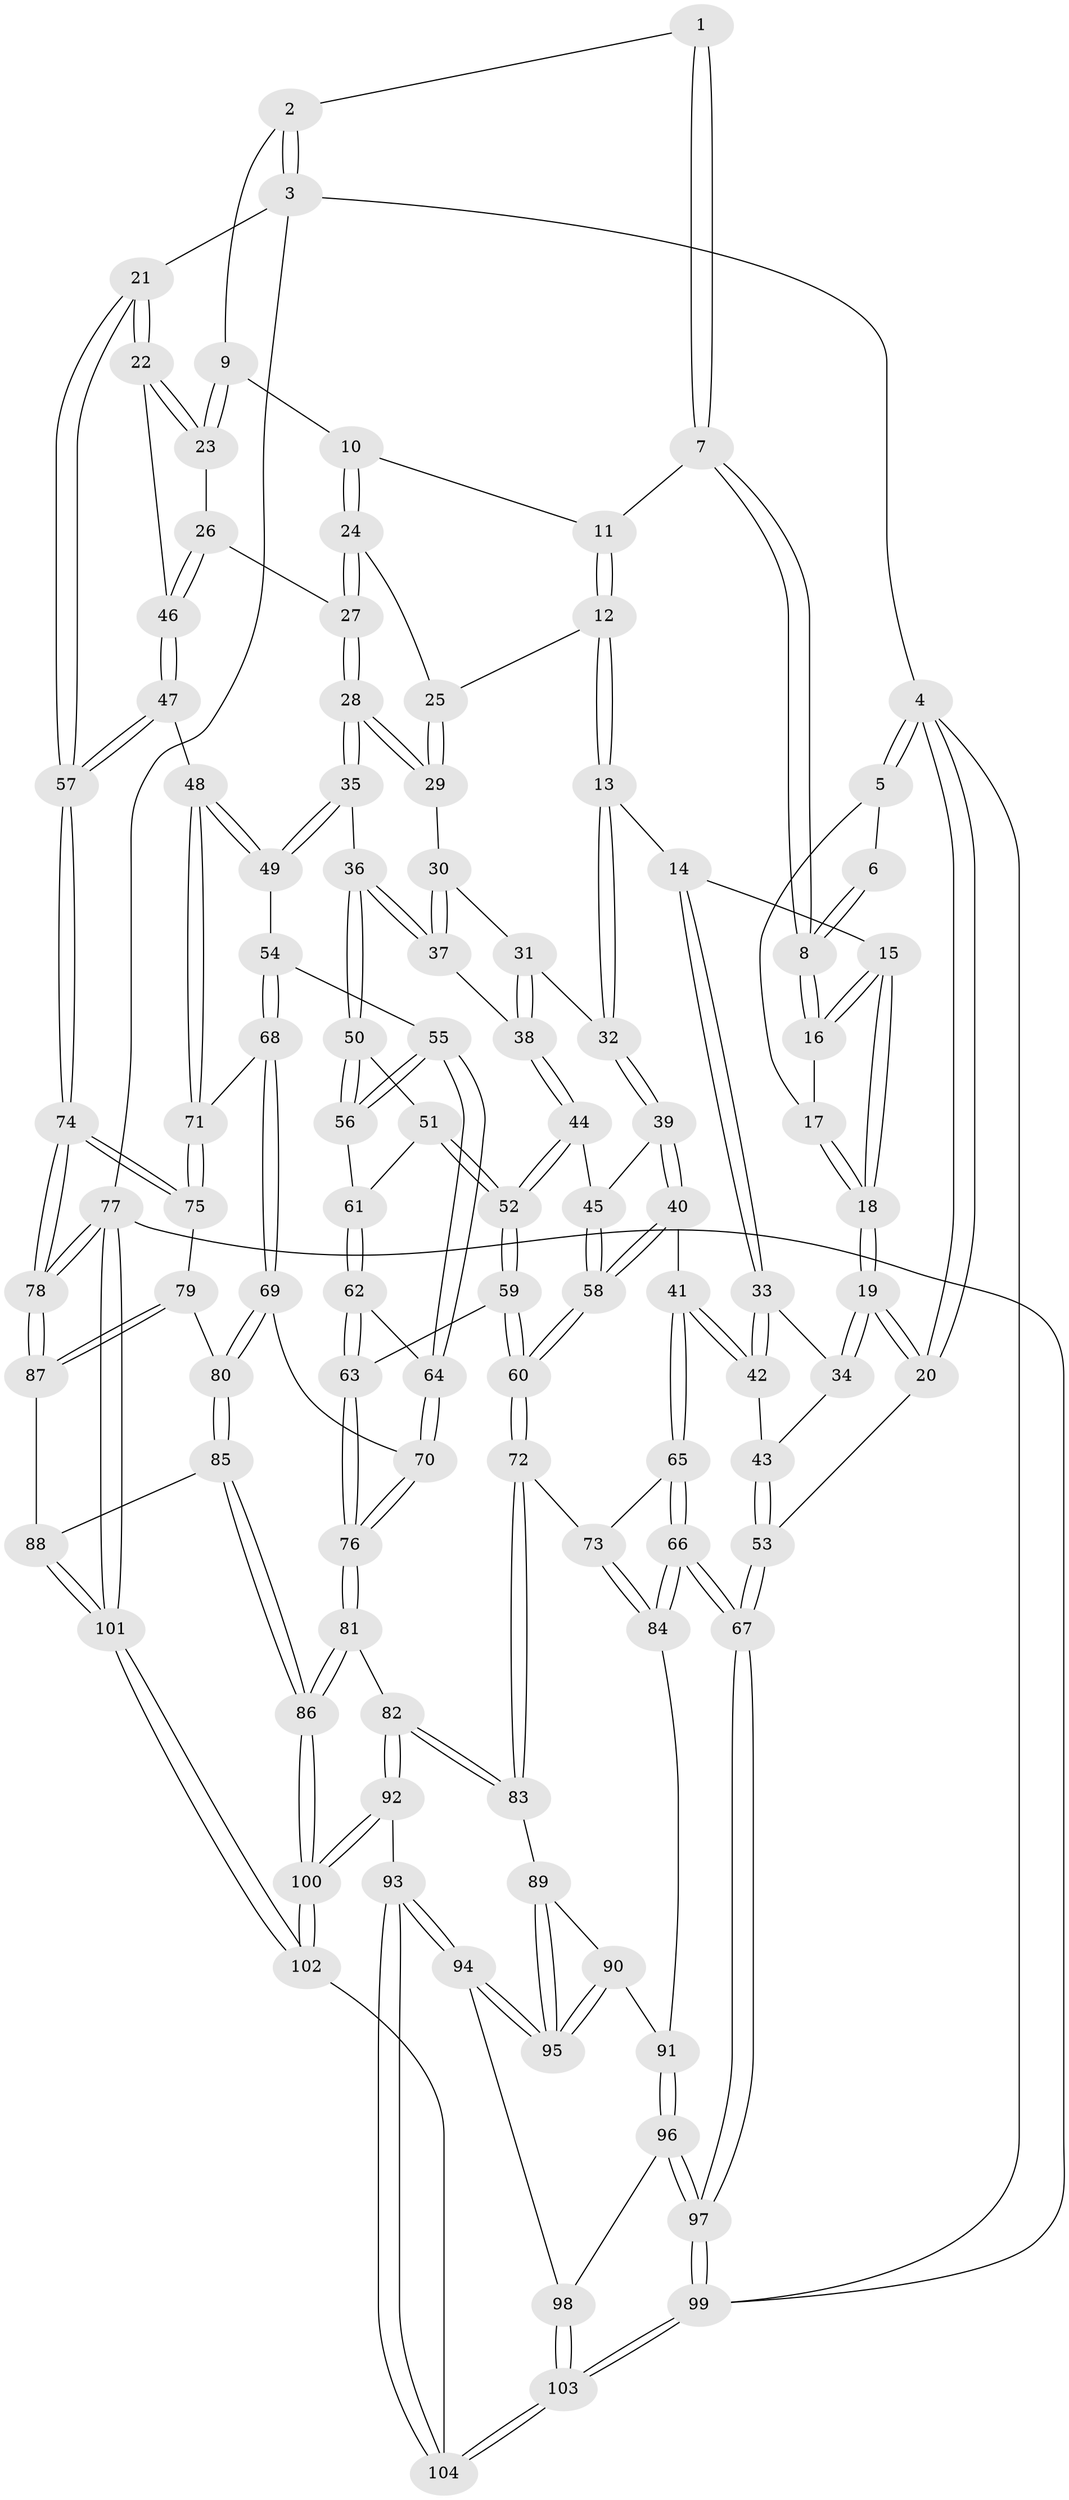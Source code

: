 // Generated by graph-tools (version 1.1) at 2025/00/03/09/25 05:00:31]
// undirected, 104 vertices, 257 edges
graph export_dot {
graph [start="1"]
  node [color=gray90,style=filled];
  1 [pos="+0.4595294713985203+0"];
  2 [pos="+0.7293543300551711+0"];
  3 [pos="+1+0"];
  4 [pos="+0+0"];
  5 [pos="+0+0"];
  6 [pos="+0.20950095192080703+0"];
  7 [pos="+0.43169024235980796+0.03281993290685313"];
  8 [pos="+0.21193624831687216+0.09011406280611062"];
  9 [pos="+0.7010728721275857+0.0783618521803224"];
  10 [pos="+0.6588164971994296+0.11549364240594602"];
  11 [pos="+0.4329577943433894+0.03641550100072704"];
  12 [pos="+0.4341877346651396+0.1848755343893571"];
  13 [pos="+0.3451707589783058+0.258425101214864"];
  14 [pos="+0.20863008780565517+0.21587823617247903"];
  15 [pos="+0.1750550369650549+0.16453367091717835"];
  16 [pos="+0.1764740139548416+0.1435974954101502"];
  17 [pos="+0.06956345679031388+0.041911888198988945"];
  18 [pos="+0+0.23917474799442245"];
  19 [pos="+0+0.2733951586570042"];
  20 [pos="+0+0.2845303109437565"];
  21 [pos="+1+0.053583377251919126"];
  22 [pos="+1+0.17227982033436856"];
  23 [pos="+0.7872961345268469+0.13875553088608106"];
  24 [pos="+0.6282030364035919+0.18451385161391576"];
  25 [pos="+0.49480134174302987+0.21113379534635826"];
  26 [pos="+0.741511146353064+0.31204718899217093"];
  27 [pos="+0.6824738084709606+0.31230734741331084"];
  28 [pos="+0.6396934571413319+0.3557612780261054"];
  29 [pos="+0.5073039720042642+0.24663027901306883"];
  30 [pos="+0.5049259349574177+0.3355087545945592"];
  31 [pos="+0.4135798906069949+0.32495365962717754"];
  32 [pos="+0.35180419773657784+0.2909163424914788"];
  33 [pos="+0.1740783324185496+0.30035551618515594"];
  34 [pos="+0.10195113254543775+0.34326948836067905"];
  35 [pos="+0.6194951408282229+0.3897616779476125"];
  36 [pos="+0.6193207709328817+0.38982669173822315"];
  37 [pos="+0.512581405921487+0.3489276188915709"];
  38 [pos="+0.4667694472422398+0.39639319392906286"];
  39 [pos="+0.33261518695979814+0.4073591480226623"];
  40 [pos="+0.24890574434451887+0.47368912821727116"];
  41 [pos="+0.23891971285781768+0.4756110988072086"];
  42 [pos="+0.2334204941087828+0.47043744713217206"];
  43 [pos="+0.1020809398801455+0.4335778960120176"];
  44 [pos="+0.45349575151627297+0.4564413310581843"];
  45 [pos="+0.3987856512902818+0.44065428530739775"];
  46 [pos="+0.8590803700963174+0.361605100979889"];
  47 [pos="+0.8609741719980475+0.4652083581001861"];
  48 [pos="+0.8566724150601442+0.4782264769697794"];
  49 [pos="+0.6248692096252142+0.39712051674244847"];
  50 [pos="+0.5844593470755085+0.4258966189364207"];
  51 [pos="+0.5297532024198333+0.47493100629179524"];
  52 [pos="+0.48466360398495706+0.4901482646562818"];
  53 [pos="+0+0.5945938082240587"];
  54 [pos="+0.6913723532912857+0.5184163792991366"];
  55 [pos="+0.6354696305315586+0.5402195739069917"];
  56 [pos="+0.6177345835520756+0.5309527292370289"];
  57 [pos="+1+0.45268621772333606"];
  58 [pos="+0.3606553664857207+0.566816555092889"];
  59 [pos="+0.45599571008072914+0.6053932685055604"];
  60 [pos="+0.4180281702128581+0.6358285766516142"];
  61 [pos="+0.5721353587521155+0.5173583380578464"];
  62 [pos="+0.5797503755675478+0.5941557139769065"];
  63 [pos="+0.5589391658229489+0.6205991757294389"];
  64 [pos="+0.6134205746700483+0.5721848392565203"];
  65 [pos="+0.21132001894431263+0.5300920341027564"];
  66 [pos="+0.019872208788571703+0.6805863741260354"];
  67 [pos="+0+0.6874687651155411"];
  68 [pos="+0.7889433112600533+0.5684048699253459"];
  69 [pos="+0.739336092766565+0.6535101790756666"];
  70 [pos="+0.7163499350781983+0.6624043806431473"];
  71 [pos="+0.8421253041659886+0.5418146139375413"];
  72 [pos="+0.3977637822998906+0.6832888628085907"];
  73 [pos="+0.28770211997144673+0.6548824253801349"];
  74 [pos="+1+0.7755423868580303"];
  75 [pos="+1+0.6703920636962082"];
  76 [pos="+0.6385407126015814+0.7044541025787313"];
  77 [pos="+1+1"];
  78 [pos="+1+0.812533013266562"];
  79 [pos="+0.8420852770794104+0.7424549042066872"];
  80 [pos="+0.7574583775489606+0.6877085280452832"];
  81 [pos="+0.592748131121225+0.8098361104842385"];
  82 [pos="+0.46174224045748813+0.7841110694568919"];
  83 [pos="+0.39825019691250607+0.6878898461137162"];
  84 [pos="+0.12798784114715778+0.7256145964021836"];
  85 [pos="+0.7663370092112101+0.8690100021834993"];
  86 [pos="+0.668916675274152+0.9366487951140702"];
  87 [pos="+0.8351317944947602+0.8411939450824243"];
  88 [pos="+0.7972469216896327+0.8624621844630269"];
  89 [pos="+0.300867092496099+0.7701728345622715"];
  90 [pos="+0.19924729903426527+0.7770317232972577"];
  91 [pos="+0.17989223280640262+0.7751067665282176"];
  92 [pos="+0.399851492150573+0.8972483331670814"];
  93 [pos="+0.3421645825627101+0.932778690027248"];
  94 [pos="+0.324301396885489+0.9220049305751162"];
  95 [pos="+0.31516598272193463+0.8918497571528742"];
  96 [pos="+0.19294919009703318+0.8948366749085643"];
  97 [pos="+0+1"];
  98 [pos="+0.28954460714815217+0.9201027743751341"];
  99 [pos="+0+1"];
  100 [pos="+0.6524269107897674+1"];
  101 [pos="+1+1"];
  102 [pos="+0.6662601918600386+1"];
  103 [pos="+0+1"];
  104 [pos="+0.35228662691893553+1"];
  1 -- 2;
  1 -- 7;
  1 -- 7;
  2 -- 3;
  2 -- 3;
  2 -- 9;
  3 -- 4;
  3 -- 21;
  3 -- 77;
  4 -- 5;
  4 -- 5;
  4 -- 20;
  4 -- 20;
  4 -- 99;
  5 -- 6;
  5 -- 17;
  6 -- 8;
  6 -- 8;
  7 -- 8;
  7 -- 8;
  7 -- 11;
  8 -- 16;
  8 -- 16;
  9 -- 10;
  9 -- 23;
  9 -- 23;
  10 -- 11;
  10 -- 24;
  10 -- 24;
  11 -- 12;
  11 -- 12;
  12 -- 13;
  12 -- 13;
  12 -- 25;
  13 -- 14;
  13 -- 32;
  13 -- 32;
  14 -- 15;
  14 -- 33;
  14 -- 33;
  15 -- 16;
  15 -- 16;
  15 -- 18;
  15 -- 18;
  16 -- 17;
  17 -- 18;
  17 -- 18;
  18 -- 19;
  18 -- 19;
  19 -- 20;
  19 -- 20;
  19 -- 34;
  19 -- 34;
  20 -- 53;
  21 -- 22;
  21 -- 22;
  21 -- 57;
  21 -- 57;
  22 -- 23;
  22 -- 23;
  22 -- 46;
  23 -- 26;
  24 -- 25;
  24 -- 27;
  24 -- 27;
  25 -- 29;
  25 -- 29;
  26 -- 27;
  26 -- 46;
  26 -- 46;
  27 -- 28;
  27 -- 28;
  28 -- 29;
  28 -- 29;
  28 -- 35;
  28 -- 35;
  29 -- 30;
  30 -- 31;
  30 -- 37;
  30 -- 37;
  31 -- 32;
  31 -- 38;
  31 -- 38;
  32 -- 39;
  32 -- 39;
  33 -- 34;
  33 -- 42;
  33 -- 42;
  34 -- 43;
  35 -- 36;
  35 -- 49;
  35 -- 49;
  36 -- 37;
  36 -- 37;
  36 -- 50;
  36 -- 50;
  37 -- 38;
  38 -- 44;
  38 -- 44;
  39 -- 40;
  39 -- 40;
  39 -- 45;
  40 -- 41;
  40 -- 58;
  40 -- 58;
  41 -- 42;
  41 -- 42;
  41 -- 65;
  41 -- 65;
  42 -- 43;
  43 -- 53;
  43 -- 53;
  44 -- 45;
  44 -- 52;
  44 -- 52;
  45 -- 58;
  45 -- 58;
  46 -- 47;
  46 -- 47;
  47 -- 48;
  47 -- 57;
  47 -- 57;
  48 -- 49;
  48 -- 49;
  48 -- 71;
  48 -- 71;
  49 -- 54;
  50 -- 51;
  50 -- 56;
  50 -- 56;
  51 -- 52;
  51 -- 52;
  51 -- 61;
  52 -- 59;
  52 -- 59;
  53 -- 67;
  53 -- 67;
  54 -- 55;
  54 -- 68;
  54 -- 68;
  55 -- 56;
  55 -- 56;
  55 -- 64;
  55 -- 64;
  56 -- 61;
  57 -- 74;
  57 -- 74;
  58 -- 60;
  58 -- 60;
  59 -- 60;
  59 -- 60;
  59 -- 63;
  60 -- 72;
  60 -- 72;
  61 -- 62;
  61 -- 62;
  62 -- 63;
  62 -- 63;
  62 -- 64;
  63 -- 76;
  63 -- 76;
  64 -- 70;
  64 -- 70;
  65 -- 66;
  65 -- 66;
  65 -- 73;
  66 -- 67;
  66 -- 67;
  66 -- 84;
  66 -- 84;
  67 -- 97;
  67 -- 97;
  68 -- 69;
  68 -- 69;
  68 -- 71;
  69 -- 70;
  69 -- 80;
  69 -- 80;
  70 -- 76;
  70 -- 76;
  71 -- 75;
  71 -- 75;
  72 -- 73;
  72 -- 83;
  72 -- 83;
  73 -- 84;
  73 -- 84;
  74 -- 75;
  74 -- 75;
  74 -- 78;
  74 -- 78;
  75 -- 79;
  76 -- 81;
  76 -- 81;
  77 -- 78;
  77 -- 78;
  77 -- 101;
  77 -- 101;
  77 -- 99;
  78 -- 87;
  78 -- 87;
  79 -- 80;
  79 -- 87;
  79 -- 87;
  80 -- 85;
  80 -- 85;
  81 -- 82;
  81 -- 86;
  81 -- 86;
  82 -- 83;
  82 -- 83;
  82 -- 92;
  82 -- 92;
  83 -- 89;
  84 -- 91;
  85 -- 86;
  85 -- 86;
  85 -- 88;
  86 -- 100;
  86 -- 100;
  87 -- 88;
  88 -- 101;
  88 -- 101;
  89 -- 90;
  89 -- 95;
  89 -- 95;
  90 -- 91;
  90 -- 95;
  90 -- 95;
  91 -- 96;
  91 -- 96;
  92 -- 93;
  92 -- 100;
  92 -- 100;
  93 -- 94;
  93 -- 94;
  93 -- 104;
  93 -- 104;
  94 -- 95;
  94 -- 95;
  94 -- 98;
  96 -- 97;
  96 -- 97;
  96 -- 98;
  97 -- 99;
  97 -- 99;
  98 -- 103;
  98 -- 103;
  99 -- 103;
  99 -- 103;
  100 -- 102;
  100 -- 102;
  101 -- 102;
  101 -- 102;
  102 -- 104;
  103 -- 104;
  103 -- 104;
}
